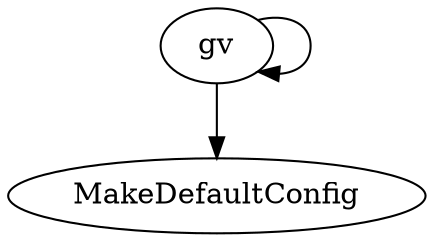 /* Created by mdot for Matlab */
digraph m2html {
  gv -> MakeDefaultConfig;
  gv -> gv;

  MakeDefaultConfig [URL="MakeDefaultConfig.html"];
  gv [URL="gv.html"];
}